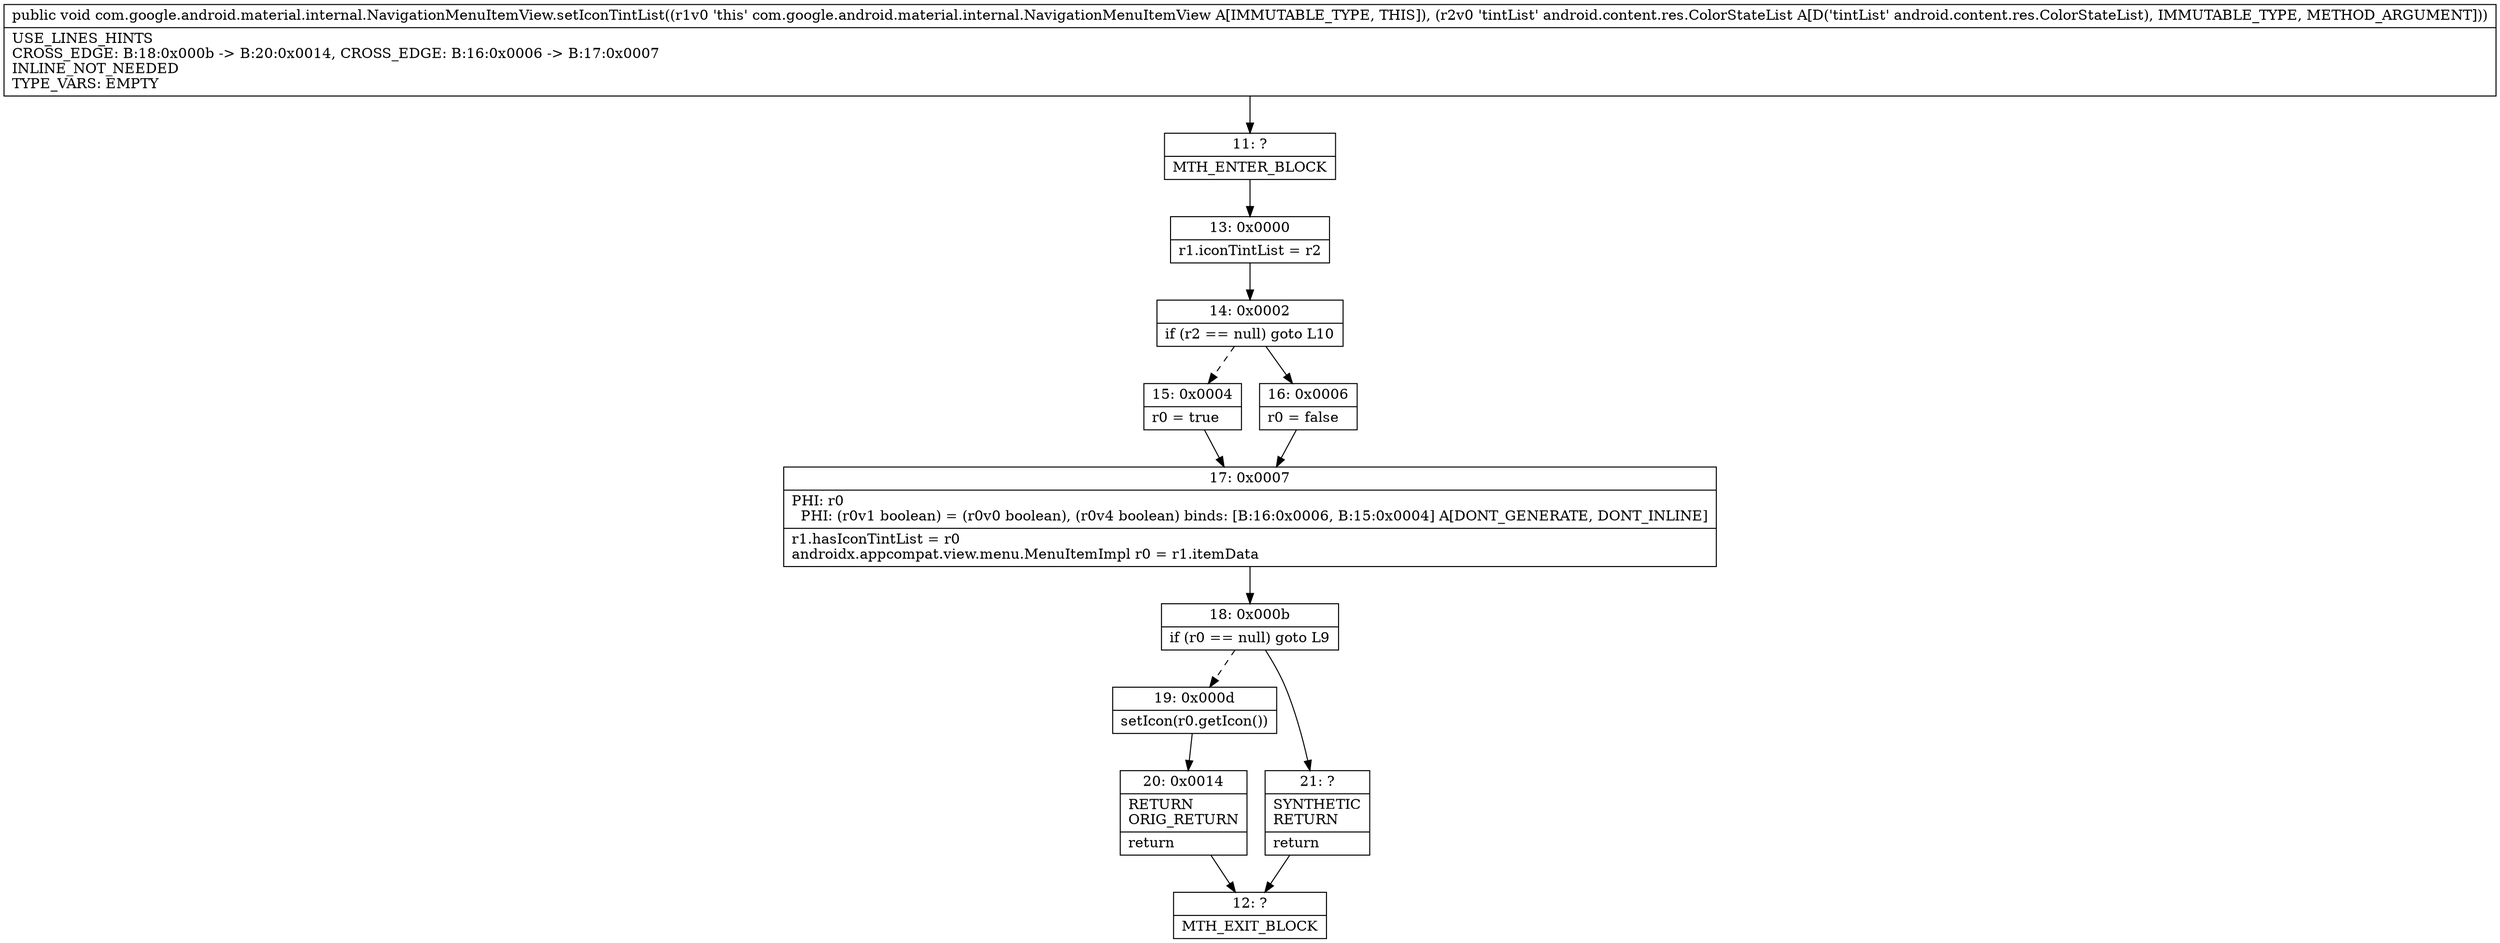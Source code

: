 digraph "CFG forcom.google.android.material.internal.NavigationMenuItemView.setIconTintList(Landroid\/content\/res\/ColorStateList;)V" {
Node_11 [shape=record,label="{11\:\ ?|MTH_ENTER_BLOCK\l}"];
Node_13 [shape=record,label="{13\:\ 0x0000|r1.iconTintList = r2\l}"];
Node_14 [shape=record,label="{14\:\ 0x0002|if (r2 == null) goto L10\l}"];
Node_15 [shape=record,label="{15\:\ 0x0004|r0 = true\l}"];
Node_17 [shape=record,label="{17\:\ 0x0007|PHI: r0 \l  PHI: (r0v1 boolean) = (r0v0 boolean), (r0v4 boolean) binds: [B:16:0x0006, B:15:0x0004] A[DONT_GENERATE, DONT_INLINE]\l|r1.hasIconTintList = r0\landroidx.appcompat.view.menu.MenuItemImpl r0 = r1.itemData\l}"];
Node_18 [shape=record,label="{18\:\ 0x000b|if (r0 == null) goto L9\l}"];
Node_19 [shape=record,label="{19\:\ 0x000d|setIcon(r0.getIcon())\l}"];
Node_20 [shape=record,label="{20\:\ 0x0014|RETURN\lORIG_RETURN\l|return\l}"];
Node_12 [shape=record,label="{12\:\ ?|MTH_EXIT_BLOCK\l}"];
Node_21 [shape=record,label="{21\:\ ?|SYNTHETIC\lRETURN\l|return\l}"];
Node_16 [shape=record,label="{16\:\ 0x0006|r0 = false\l}"];
MethodNode[shape=record,label="{public void com.google.android.material.internal.NavigationMenuItemView.setIconTintList((r1v0 'this' com.google.android.material.internal.NavigationMenuItemView A[IMMUTABLE_TYPE, THIS]), (r2v0 'tintList' android.content.res.ColorStateList A[D('tintList' android.content.res.ColorStateList), IMMUTABLE_TYPE, METHOD_ARGUMENT]))  | USE_LINES_HINTS\lCROSS_EDGE: B:18:0x000b \-\> B:20:0x0014, CROSS_EDGE: B:16:0x0006 \-\> B:17:0x0007\lINLINE_NOT_NEEDED\lTYPE_VARS: EMPTY\l}"];
MethodNode -> Node_11;Node_11 -> Node_13;
Node_13 -> Node_14;
Node_14 -> Node_15[style=dashed];
Node_14 -> Node_16;
Node_15 -> Node_17;
Node_17 -> Node_18;
Node_18 -> Node_19[style=dashed];
Node_18 -> Node_21;
Node_19 -> Node_20;
Node_20 -> Node_12;
Node_21 -> Node_12;
Node_16 -> Node_17;
}


